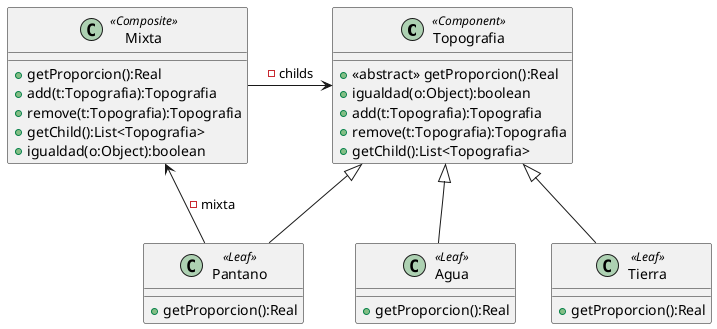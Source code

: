 @startuml
class Topografia <<Component>>{
+<<abstract>> getProporcion():Real
+igualdad(o:Object):boolean
+add(t:Topografia):Topografia
+remove(t:Topografia):Topografia
+getChild():List<Topografia>
}
class Mixta <<Composite>> {
+getProporcion():Real
+add(t:Topografia):Topografia
+remove(t:Topografia):Topografia
+getChild():List<Topografia>
+igualdad(o:Object):boolean
}
Mixta -> Topografia : -childs

class Agua  <<Leaf>> extends Topografia{
+getProporcion():Real
}

class Tierra  <<Leaf>> extends Topografia{
+getProporcion():Real
}
class Pantano  <<Leaf>> extends Topografia{
+getProporcion():Real
}
Pantano -> Mixta : -mixta
@enduml